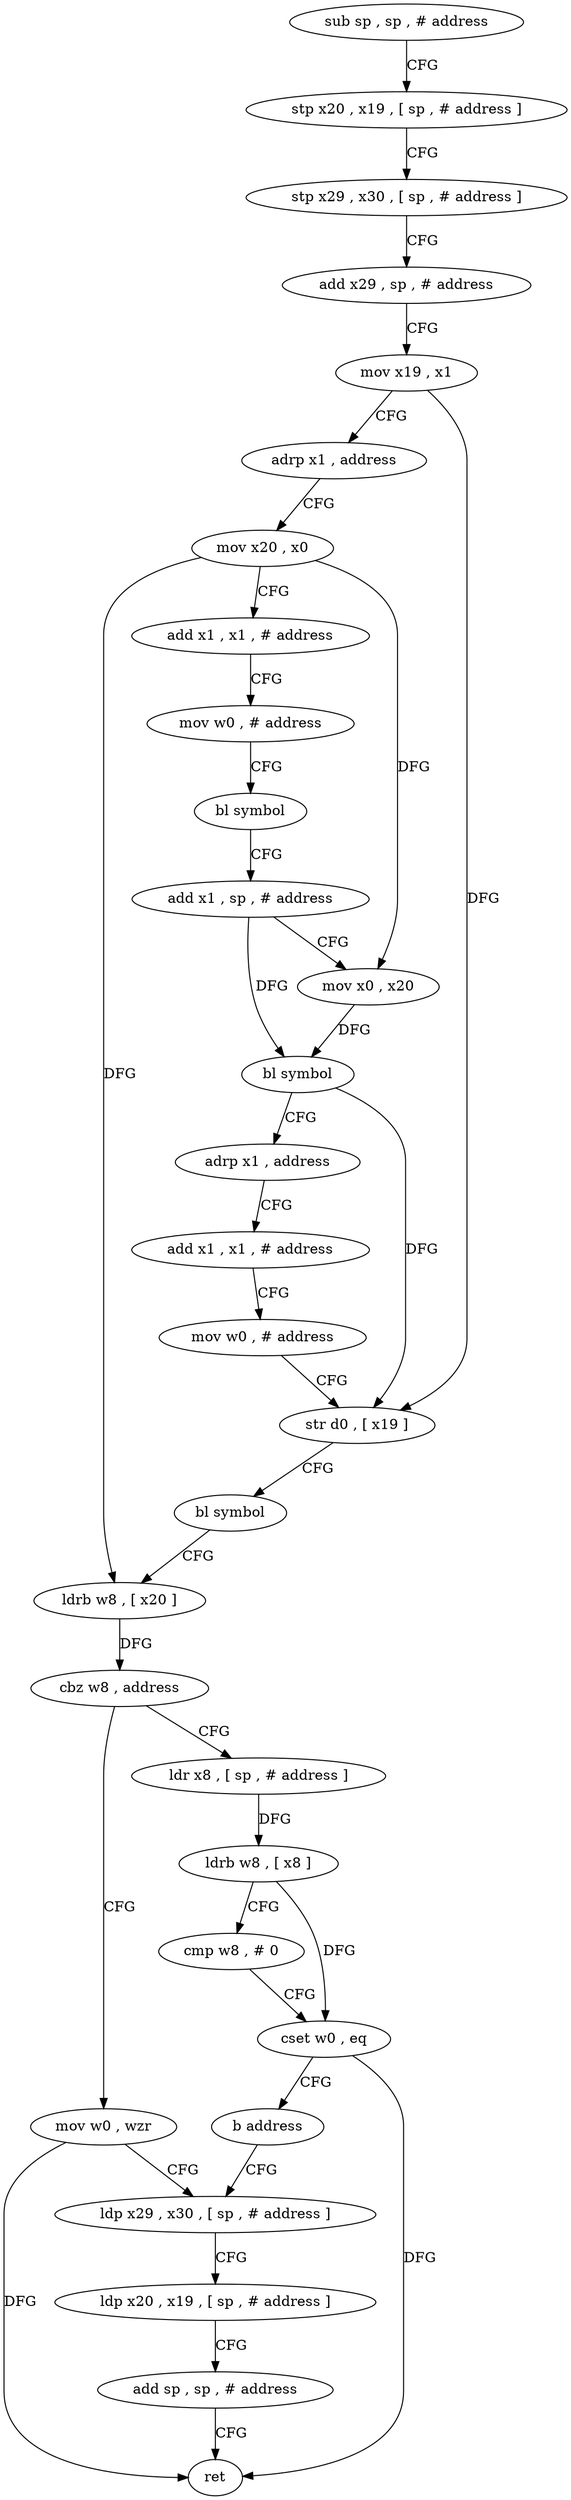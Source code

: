 digraph "func" {
"73152" [label = "sub sp , sp , # address" ]
"73156" [label = "stp x20 , x19 , [ sp , # address ]" ]
"73160" [label = "stp x29 , x30 , [ sp , # address ]" ]
"73164" [label = "add x29 , sp , # address" ]
"73168" [label = "mov x19 , x1" ]
"73172" [label = "adrp x1 , address" ]
"73176" [label = "mov x20 , x0" ]
"73180" [label = "add x1 , x1 , # address" ]
"73184" [label = "mov w0 , # address" ]
"73188" [label = "bl symbol" ]
"73192" [label = "add x1 , sp , # address" ]
"73196" [label = "mov x0 , x20" ]
"73200" [label = "bl symbol" ]
"73204" [label = "adrp x1 , address" ]
"73208" [label = "add x1 , x1 , # address" ]
"73212" [label = "mov w0 , # address" ]
"73216" [label = "str d0 , [ x19 ]" ]
"73220" [label = "bl symbol" ]
"73224" [label = "ldrb w8 , [ x20 ]" ]
"73228" [label = "cbz w8 , address" ]
"73252" [label = "mov w0 , wzr" ]
"73232" [label = "ldr x8 , [ sp , # address ]" ]
"73256" [label = "ldp x29 , x30 , [ sp , # address ]" ]
"73236" [label = "ldrb w8 , [ x8 ]" ]
"73240" [label = "cmp w8 , # 0" ]
"73244" [label = "cset w0 , eq" ]
"73248" [label = "b address" ]
"73260" [label = "ldp x20 , x19 , [ sp , # address ]" ]
"73264" [label = "add sp , sp , # address" ]
"73268" [label = "ret" ]
"73152" -> "73156" [ label = "CFG" ]
"73156" -> "73160" [ label = "CFG" ]
"73160" -> "73164" [ label = "CFG" ]
"73164" -> "73168" [ label = "CFG" ]
"73168" -> "73172" [ label = "CFG" ]
"73168" -> "73216" [ label = "DFG" ]
"73172" -> "73176" [ label = "CFG" ]
"73176" -> "73180" [ label = "CFG" ]
"73176" -> "73196" [ label = "DFG" ]
"73176" -> "73224" [ label = "DFG" ]
"73180" -> "73184" [ label = "CFG" ]
"73184" -> "73188" [ label = "CFG" ]
"73188" -> "73192" [ label = "CFG" ]
"73192" -> "73196" [ label = "CFG" ]
"73192" -> "73200" [ label = "DFG" ]
"73196" -> "73200" [ label = "DFG" ]
"73200" -> "73204" [ label = "CFG" ]
"73200" -> "73216" [ label = "DFG" ]
"73204" -> "73208" [ label = "CFG" ]
"73208" -> "73212" [ label = "CFG" ]
"73212" -> "73216" [ label = "CFG" ]
"73216" -> "73220" [ label = "CFG" ]
"73220" -> "73224" [ label = "CFG" ]
"73224" -> "73228" [ label = "DFG" ]
"73228" -> "73252" [ label = "CFG" ]
"73228" -> "73232" [ label = "CFG" ]
"73252" -> "73256" [ label = "CFG" ]
"73252" -> "73268" [ label = "DFG" ]
"73232" -> "73236" [ label = "DFG" ]
"73256" -> "73260" [ label = "CFG" ]
"73236" -> "73240" [ label = "CFG" ]
"73236" -> "73244" [ label = "DFG" ]
"73240" -> "73244" [ label = "CFG" ]
"73244" -> "73248" [ label = "CFG" ]
"73244" -> "73268" [ label = "DFG" ]
"73248" -> "73256" [ label = "CFG" ]
"73260" -> "73264" [ label = "CFG" ]
"73264" -> "73268" [ label = "CFG" ]
}
